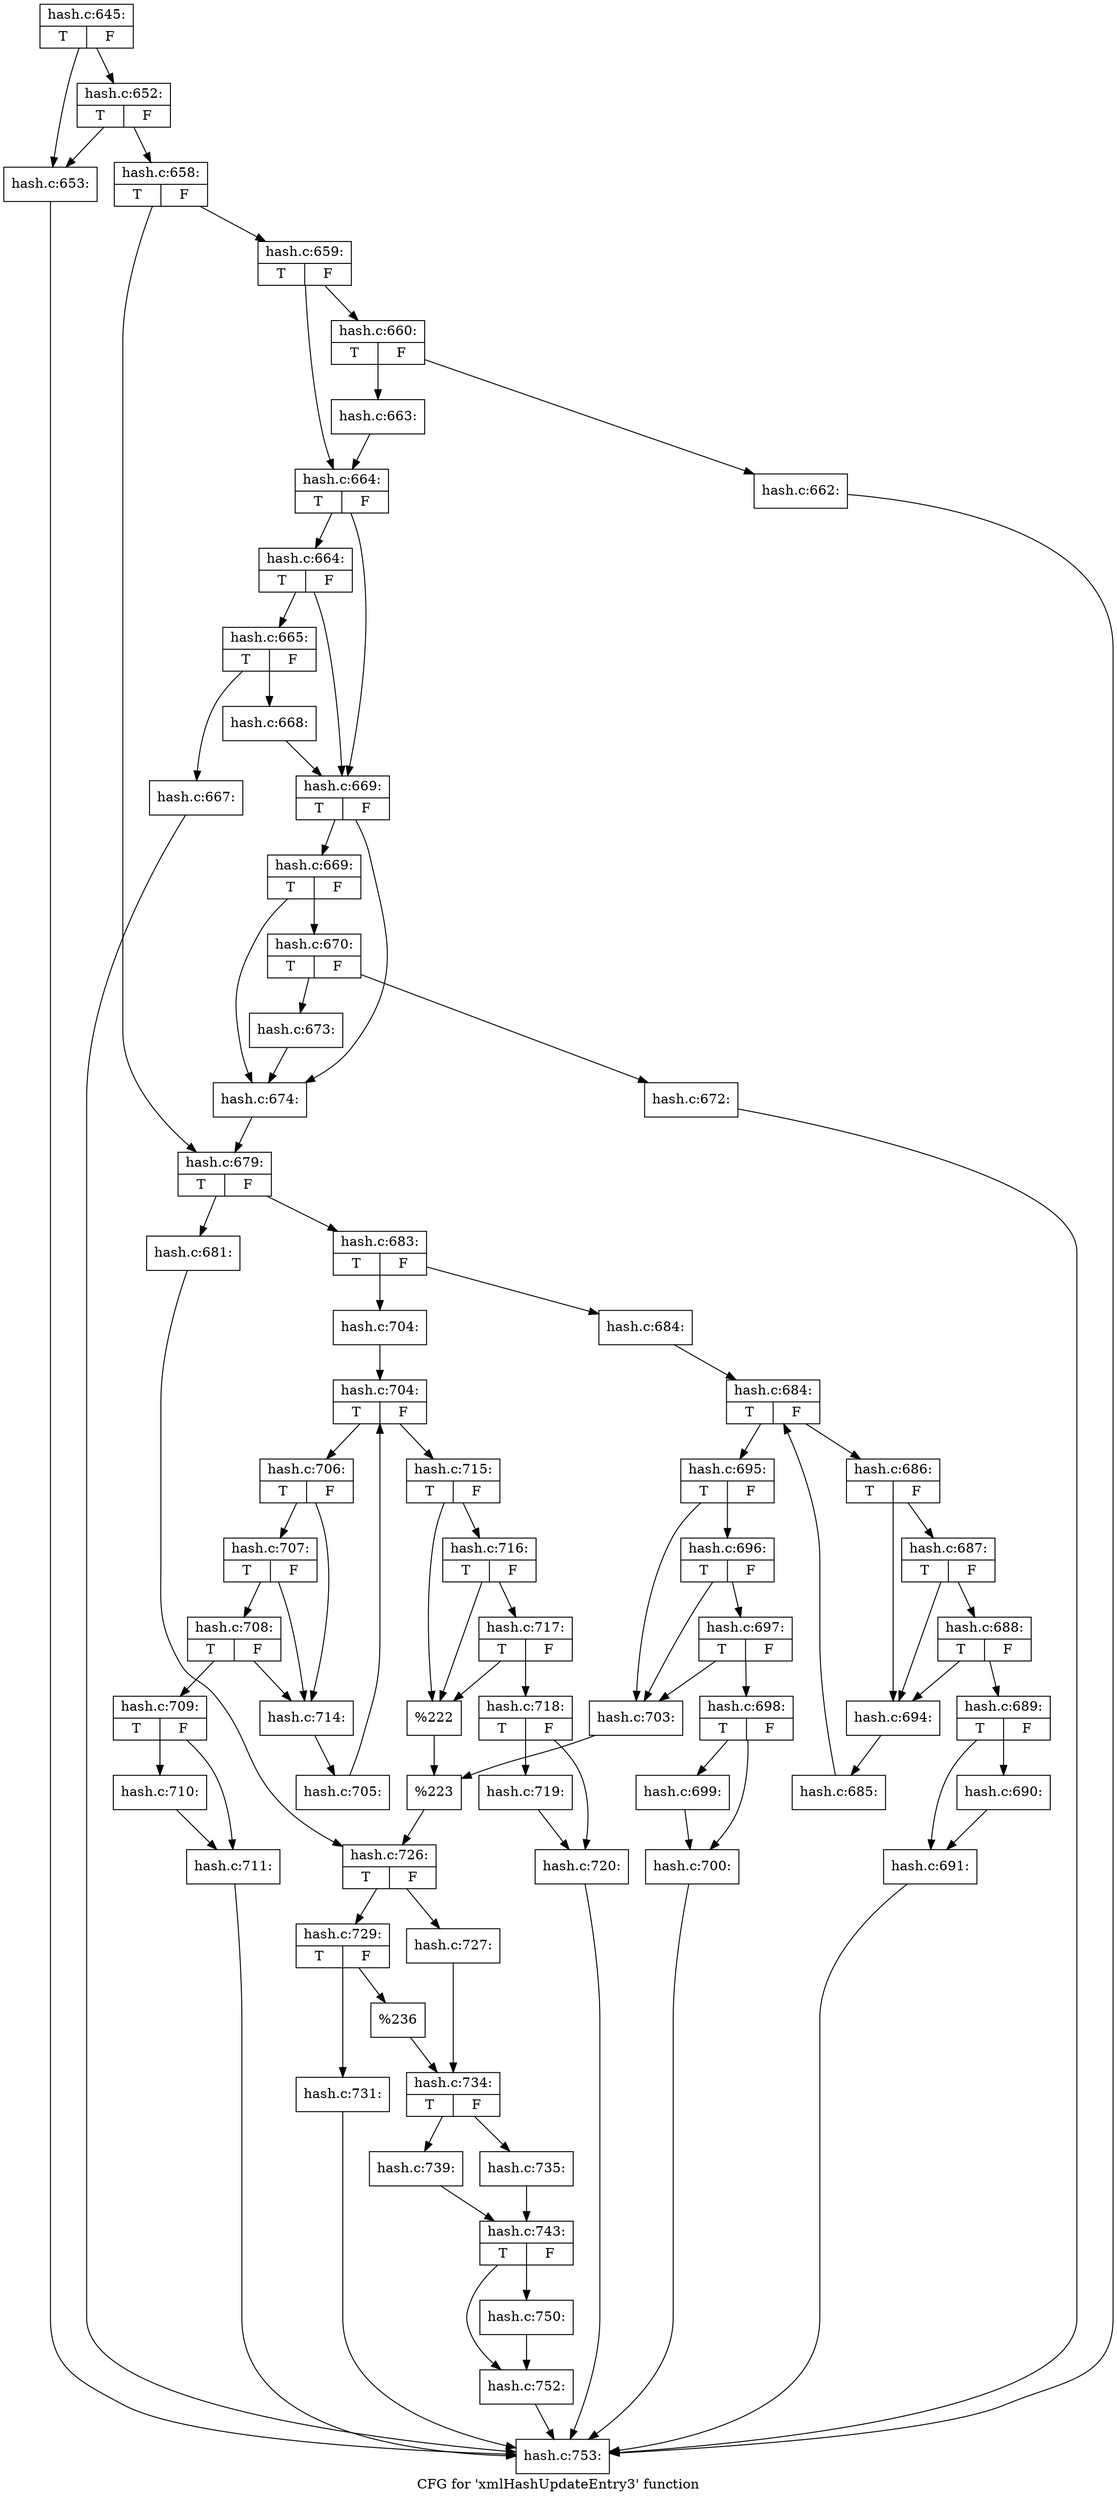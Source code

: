 digraph "CFG for 'xmlHashUpdateEntry3' function" {
	label="CFG for 'xmlHashUpdateEntry3' function";

	Node0x55c4696c2f80 [shape=record,label="{hash.c:645:|{<s0>T|<s1>F}}"];
	Node0x55c4696c2f80 -> Node0x55c4696e26c0;
	Node0x55c4696c2f80 -> Node0x55c4696e2760;
	Node0x55c4696e2760 [shape=record,label="{hash.c:652:|{<s0>T|<s1>F}}"];
	Node0x55c4696e2760 -> Node0x55c4696e26c0;
	Node0x55c4696e2760 -> Node0x55c4696e2710;
	Node0x55c4696e26c0 [shape=record,label="{hash.c:653:}"];
	Node0x55c4696e26c0 -> Node0x55c4696c5360;
	Node0x55c4696e2710 [shape=record,label="{hash.c:658:|{<s0>T|<s1>F}}"];
	Node0x55c4696e2710 -> Node0x55c4696e2e50;
	Node0x55c4696e2710 -> Node0x55c4696e2ea0;
	Node0x55c4696e2e50 [shape=record,label="{hash.c:659:|{<s0>T|<s1>F}}"];
	Node0x55c4696e2e50 -> Node0x55c4696e3280;
	Node0x55c4696e2e50 -> Node0x55c4696e3230;
	Node0x55c4696e3230 [shape=record,label="{hash.c:660:|{<s0>T|<s1>F}}"];
	Node0x55c4696e3230 -> Node0x55c4696e3b50;
	Node0x55c4696e3230 -> Node0x55c4696e3ba0;
	Node0x55c4696e3b50 [shape=record,label="{hash.c:662:}"];
	Node0x55c4696e3b50 -> Node0x55c4696c5360;
	Node0x55c4696e3ba0 [shape=record,label="{hash.c:663:}"];
	Node0x55c4696e3ba0 -> Node0x55c4696e3280;
	Node0x55c4696e3280 [shape=record,label="{hash.c:664:|{<s0>T|<s1>F}}"];
	Node0x55c4696e3280 -> Node0x55c4696e4220;
	Node0x55c4696e3280 -> Node0x55c4696e41d0;
	Node0x55c4696e4220 [shape=record,label="{hash.c:664:|{<s0>T|<s1>F}}"];
	Node0x55c4696e4220 -> Node0x55c4696e41d0;
	Node0x55c4696e4220 -> Node0x55c4696e4180;
	Node0x55c4696e4180 [shape=record,label="{hash.c:665:|{<s0>T|<s1>F}}"];
	Node0x55c4696e4180 -> Node0x55c4696e4e60;
	Node0x55c4696e4180 -> Node0x55c4696e4eb0;
	Node0x55c4696e4e60 [shape=record,label="{hash.c:667:}"];
	Node0x55c4696e4e60 -> Node0x55c4696c5360;
	Node0x55c4696e4eb0 [shape=record,label="{hash.c:668:}"];
	Node0x55c4696e4eb0 -> Node0x55c4696e41d0;
	Node0x55c4696e41d0 [shape=record,label="{hash.c:669:|{<s0>T|<s1>F}}"];
	Node0x55c4696e41d0 -> Node0x55c4696e5530;
	Node0x55c4696e41d0 -> Node0x55c4696e54e0;
	Node0x55c4696e5530 [shape=record,label="{hash.c:669:|{<s0>T|<s1>F}}"];
	Node0x55c4696e5530 -> Node0x55c4696e54e0;
	Node0x55c4696e5530 -> Node0x55c4696e5490;
	Node0x55c4696e5490 [shape=record,label="{hash.c:670:|{<s0>T|<s1>F}}"];
	Node0x55c4696e5490 -> Node0x55c4696e6170;
	Node0x55c4696e5490 -> Node0x55c4696e61c0;
	Node0x55c4696e6170 [shape=record,label="{hash.c:672:}"];
	Node0x55c4696e6170 -> Node0x55c4696c5360;
	Node0x55c4696e61c0 [shape=record,label="{hash.c:673:}"];
	Node0x55c4696e61c0 -> Node0x55c4696e54e0;
	Node0x55c4696e54e0 [shape=record,label="{hash.c:674:}"];
	Node0x55c4696e54e0 -> Node0x55c4696e2ea0;
	Node0x55c4696e2ea0 [shape=record,label="{hash.c:679:|{<s0>T|<s1>F}}"];
	Node0x55c4696e2ea0 -> Node0x55c4696e6cb0;
	Node0x55c4696e2ea0 -> Node0x55c4696e6d50;
	Node0x55c4696e6cb0 [shape=record,label="{hash.c:681:}"];
	Node0x55c4696e6cb0 -> Node0x55c4696e6d00;
	Node0x55c4696e6d50 [shape=record,label="{hash.c:683:|{<s0>T|<s1>F}}"];
	Node0x55c4696e6d50 -> Node0x55c4696e7670;
	Node0x55c4696e6d50 -> Node0x55c4696e7710;
	Node0x55c4696e7670 [shape=record,label="{hash.c:684:}"];
	Node0x55c4696e7670 -> Node0x55c4696e7f80;
	Node0x55c4696e7f80 [shape=record,label="{hash.c:684:|{<s0>T|<s1>F}}"];
	Node0x55c4696e7f80 -> Node0x55c4696e8260;
	Node0x55c4696e7f80 -> Node0x55c4696e7ad0;
	Node0x55c4696e8260 [shape=record,label="{hash.c:686:|{<s0>T|<s1>F}}"];
	Node0x55c4696e8260 -> Node0x55c4696e87f0;
	Node0x55c4696e8260 -> Node0x55c4696e8720;
	Node0x55c4696e87f0 [shape=record,label="{hash.c:687:|{<s0>T|<s1>F}}"];
	Node0x55c4696e87f0 -> Node0x55c4696e8770;
	Node0x55c4696e87f0 -> Node0x55c4696e8720;
	Node0x55c4696e8770 [shape=record,label="{hash.c:688:|{<s0>T|<s1>F}}"];
	Node0x55c4696e8770 -> Node0x55c4696e86d0;
	Node0x55c4696e8770 -> Node0x55c4696e8720;
	Node0x55c4696e86d0 [shape=record,label="{hash.c:689:|{<s0>T|<s1>F}}"];
	Node0x55c4696e86d0 -> Node0x55c4696e93b0;
	Node0x55c4696e86d0 -> Node0x55c4696e9400;
	Node0x55c4696e93b0 [shape=record,label="{hash.c:690:}"];
	Node0x55c4696e93b0 -> Node0x55c4696e9400;
	Node0x55c4696e9400 [shape=record,label="{hash.c:691:}"];
	Node0x55c4696e9400 -> Node0x55c4696c5360;
	Node0x55c4696e8720 [shape=record,label="{hash.c:694:}"];
	Node0x55c4696e8720 -> Node0x55c4696e81d0;
	Node0x55c4696e81d0 [shape=record,label="{hash.c:685:}"];
	Node0x55c4696e81d0 -> Node0x55c4696e7f80;
	Node0x55c4696e7ad0 [shape=record,label="{hash.c:695:|{<s0>T|<s1>F}}"];
	Node0x55c4696e7ad0 -> Node0x55c4696ea520;
	Node0x55c4696e7ad0 -> Node0x55c4696ea450;
	Node0x55c4696ea520 [shape=record,label="{hash.c:696:|{<s0>T|<s1>F}}"];
	Node0x55c4696ea520 -> Node0x55c4696ea4a0;
	Node0x55c4696ea520 -> Node0x55c4696ea450;
	Node0x55c4696ea4a0 [shape=record,label="{hash.c:697:|{<s0>T|<s1>F}}"];
	Node0x55c4696ea4a0 -> Node0x55c4696ea400;
	Node0x55c4696ea4a0 -> Node0x55c4696ea450;
	Node0x55c4696ea400 [shape=record,label="{hash.c:698:|{<s0>T|<s1>F}}"];
	Node0x55c4696ea400 -> Node0x55c4696eb1c0;
	Node0x55c4696ea400 -> Node0x55c4696eb210;
	Node0x55c4696eb1c0 [shape=record,label="{hash.c:699:}"];
	Node0x55c4696eb1c0 -> Node0x55c4696eb210;
	Node0x55c4696eb210 [shape=record,label="{hash.c:700:}"];
	Node0x55c4696eb210 -> Node0x55c4696c5360;
	Node0x55c4696ea450 [shape=record,label="{hash.c:703:}"];
	Node0x55c4696ea450 -> Node0x55c4696e76c0;
	Node0x55c4696e7710 [shape=record,label="{hash.c:704:}"];
	Node0x55c4696e7710 -> Node0x55c4696ec390;
	Node0x55c4696ec390 [shape=record,label="{hash.c:704:|{<s0>T|<s1>F}}"];
	Node0x55c4696ec390 -> Node0x55c4696ec670;
	Node0x55c4696ec390 -> Node0x55c4696ebee0;
	Node0x55c4696ec670 [shape=record,label="{hash.c:706:|{<s0>T|<s1>F}}"];
	Node0x55c4696ec670 -> Node0x55c4696ecc00;
	Node0x55c4696ec670 -> Node0x55c4696ecb30;
	Node0x55c4696ecc00 [shape=record,label="{hash.c:707:|{<s0>T|<s1>F}}"];
	Node0x55c4696ecc00 -> Node0x55c4696ecb80;
	Node0x55c4696ecc00 -> Node0x55c4696ecb30;
	Node0x55c4696ecb80 [shape=record,label="{hash.c:708:|{<s0>T|<s1>F}}"];
	Node0x55c4696ecb80 -> Node0x55c4696ecae0;
	Node0x55c4696ecb80 -> Node0x55c4696ecb30;
	Node0x55c4696ecae0 [shape=record,label="{hash.c:709:|{<s0>T|<s1>F}}"];
	Node0x55c4696ecae0 -> Node0x55c4696ed940;
	Node0x55c4696ecae0 -> Node0x55c4696ed990;
	Node0x55c4696ed940 [shape=record,label="{hash.c:710:}"];
	Node0x55c4696ed940 -> Node0x55c4696ed990;
	Node0x55c4696ed990 [shape=record,label="{hash.c:711:}"];
	Node0x55c4696ed990 -> Node0x55c4696c5360;
	Node0x55c4696ecb30 [shape=record,label="{hash.c:714:}"];
	Node0x55c4696ecb30 -> Node0x55c4696ec5e0;
	Node0x55c4696ec5e0 [shape=record,label="{hash.c:705:}"];
	Node0x55c4696ec5e0 -> Node0x55c4696ec390;
	Node0x55c4696ebee0 [shape=record,label="{hash.c:715:|{<s0>T|<s1>F}}"];
	Node0x55c4696ebee0 -> Node0x55c4696eeb10;
	Node0x55c4696ebee0 -> Node0x55c4696eea40;
	Node0x55c4696eeb10 [shape=record,label="{hash.c:716:|{<s0>T|<s1>F}}"];
	Node0x55c4696eeb10 -> Node0x55c4696eea90;
	Node0x55c4696eeb10 -> Node0x55c4696eea40;
	Node0x55c4696eea90 [shape=record,label="{hash.c:717:|{<s0>T|<s1>F}}"];
	Node0x55c4696eea90 -> Node0x55c4696ee9f0;
	Node0x55c4696eea90 -> Node0x55c4696eea40;
	Node0x55c4696ee9f0 [shape=record,label="{hash.c:718:|{<s0>T|<s1>F}}"];
	Node0x55c4696ee9f0 -> Node0x55c4696ef930;
	Node0x55c4696ee9f0 -> Node0x55c4696ef980;
	Node0x55c4696ef930 [shape=record,label="{hash.c:719:}"];
	Node0x55c4696ef930 -> Node0x55c4696ef980;
	Node0x55c4696ef980 [shape=record,label="{hash.c:720:}"];
	Node0x55c4696ef980 -> Node0x55c4696c5360;
	Node0x55c4696eea40 [shape=record,label="{%222}"];
	Node0x55c4696eea40 -> Node0x55c4696e76c0;
	Node0x55c4696e76c0 [shape=record,label="{%223}"];
	Node0x55c4696e76c0 -> Node0x55c4696e6d00;
	Node0x55c4696e6d00 [shape=record,label="{hash.c:726:|{<s0>T|<s1>F}}"];
	Node0x55c4696e6d00 -> Node0x55c4696f07d0;
	Node0x55c4696e6d00 -> Node0x55c4696f0870;
	Node0x55c4696f07d0 [shape=record,label="{hash.c:727:}"];
	Node0x55c4696f07d0 -> Node0x55c4696f0820;
	Node0x55c4696f0870 [shape=record,label="{hash.c:729:|{<s0>T|<s1>F}}"];
	Node0x55c4696f0870 -> Node0x55c4696f13b0;
	Node0x55c4696f0870 -> Node0x55c4696f1400;
	Node0x55c4696f13b0 [shape=record,label="{hash.c:731:}"];
	Node0x55c4696f13b0 -> Node0x55c4696c5360;
	Node0x55c4696f1400 [shape=record,label="{%236}"];
	Node0x55c4696f1400 -> Node0x55c4696f0820;
	Node0x55c4696f0820 [shape=record,label="{hash.c:734:|{<s0>T|<s1>F}}"];
	Node0x55c4696f0820 -> Node0x55c4696f19b0;
	Node0x55c4696f0820 -> Node0x55c4696f1a50;
	Node0x55c4696f19b0 [shape=record,label="{hash.c:735:}"];
	Node0x55c4696f19b0 -> Node0x55c4696f1a00;
	Node0x55c4696f1a50 [shape=record,label="{hash.c:739:}"];
	Node0x55c4696f1a50 -> Node0x55c4696f1a00;
	Node0x55c4696f1a00 [shape=record,label="{hash.c:743:|{<s0>T|<s1>F}}"];
	Node0x55c4696f1a00 -> Node0x55c4696f3da0;
	Node0x55c4696f1a00 -> Node0x55c4696f3df0;
	Node0x55c4696f3da0 [shape=record,label="{hash.c:750:}"];
	Node0x55c4696f3da0 -> Node0x55c4696f3df0;
	Node0x55c4696f3df0 [shape=record,label="{hash.c:752:}"];
	Node0x55c4696f3df0 -> Node0x55c4696c5360;
	Node0x55c4696c5360 [shape=record,label="{hash.c:753:}"];
}
